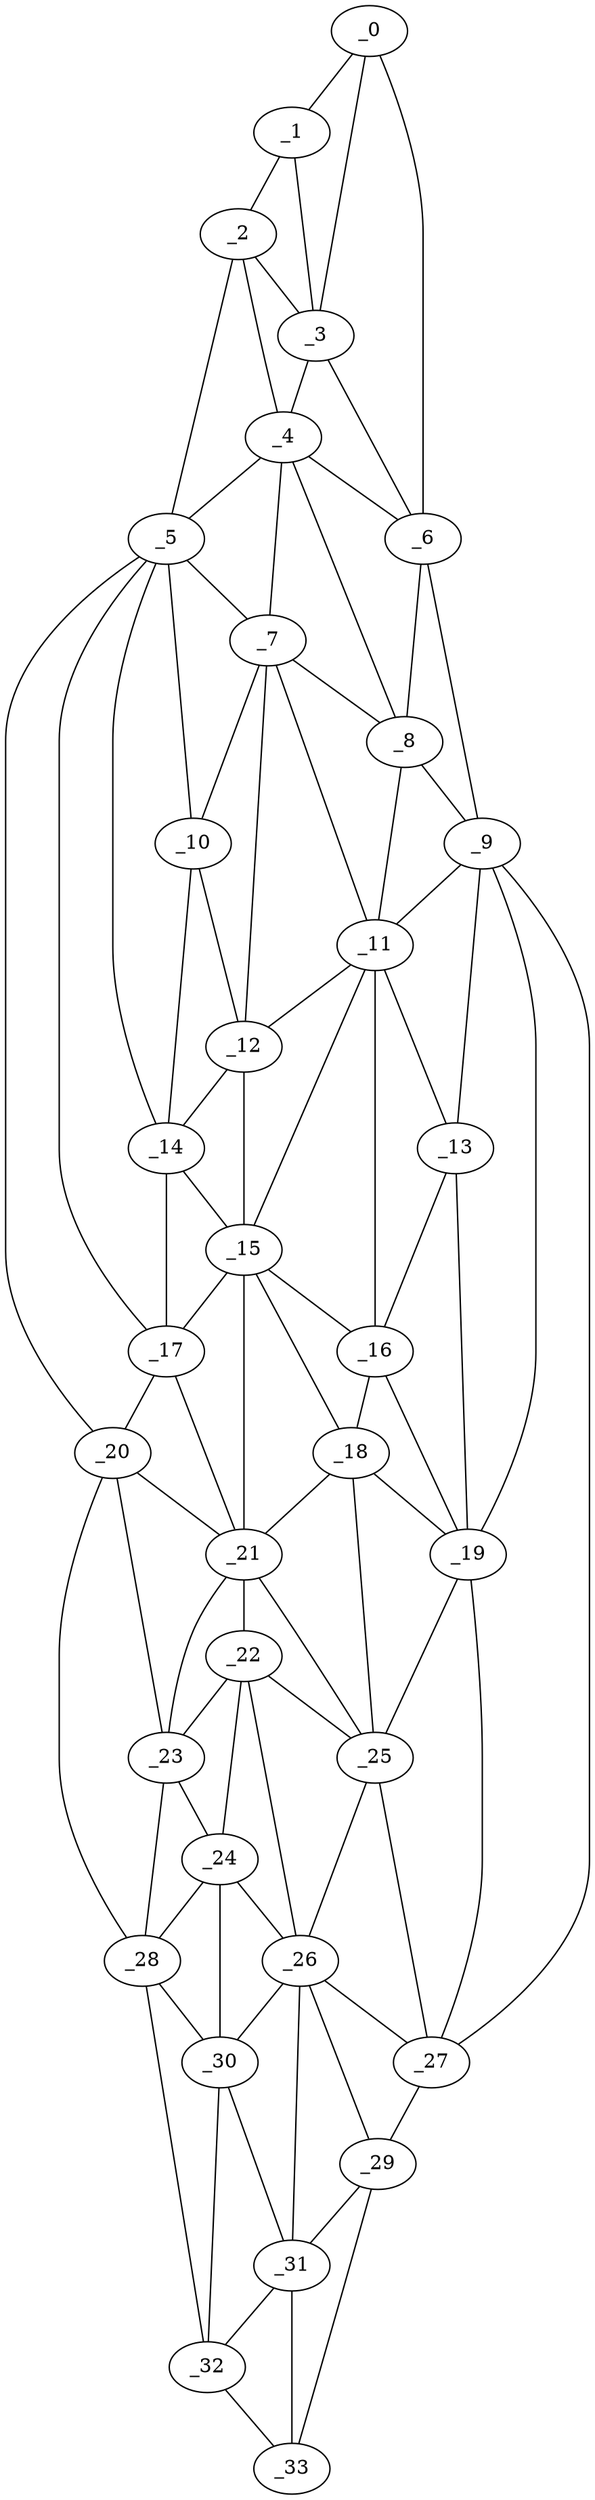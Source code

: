 graph "obj6__330.gxl" {
	_0	 [x=5,
		y=73];
	_1	 [x=6,
		y=65];
	_0 -- _1	 [valence=1];
	_3	 [x=17,
		y=73];
	_0 -- _3	 [valence=1];
	_6	 [x=33,
		y=87];
	_0 -- _6	 [valence=1];
	_2	 [x=13,
		y=59];
	_1 -- _2	 [valence=1];
	_1 -- _3	 [valence=2];
	_2 -- _3	 [valence=2];
	_4	 [x=23,
		y=71];
	_2 -- _4	 [valence=2];
	_5	 [x=24,
		y=55];
	_2 -- _5	 [valence=1];
	_3 -- _4	 [valence=1];
	_3 -- _6	 [valence=1];
	_4 -- _5	 [valence=2];
	_4 -- _6	 [valence=2];
	_7	 [x=39,
		y=61];
	_4 -- _7	 [valence=1];
	_8	 [x=39,
		y=79];
	_4 -- _8	 [valence=2];
	_5 -- _7	 [valence=2];
	_10	 [x=50,
		y=51];
	_5 -- _10	 [valence=2];
	_14	 [x=63,
		y=45];
	_5 -- _14	 [valence=2];
	_17	 [x=71,
		y=42];
	_5 -- _17	 [valence=1];
	_20	 [x=81,
		y=38];
	_5 -- _20	 [valence=1];
	_6 -- _8	 [valence=1];
	_9	 [x=43,
		y=91];
	_6 -- _9	 [valence=1];
	_7 -- _8	 [valence=2];
	_7 -- _10	 [valence=1];
	_11	 [x=51,
		y=74];
	_7 -- _11	 [valence=1];
	_12	 [x=52,
		y=60];
	_7 -- _12	 [valence=1];
	_8 -- _9	 [valence=2];
	_8 -- _11	 [valence=2];
	_9 -- _11	 [valence=1];
	_13	 [x=58,
		y=82];
	_9 -- _13	 [valence=2];
	_19	 [x=72,
		y=79];
	_9 -- _19	 [valence=1];
	_27	 [x=105,
		y=76];
	_9 -- _27	 [valence=1];
	_10 -- _12	 [valence=2];
	_10 -- _14	 [valence=1];
	_11 -- _12	 [valence=2];
	_11 -- _13	 [valence=2];
	_15	 [x=65,
		y=63];
	_11 -- _15	 [valence=2];
	_16	 [x=65,
		y=76];
	_11 -- _16	 [valence=1];
	_12 -- _14	 [valence=1];
	_12 -- _15	 [valence=1];
	_13 -- _16	 [valence=2];
	_13 -- _19	 [valence=2];
	_14 -- _15	 [valence=2];
	_14 -- _17	 [valence=1];
	_15 -- _16	 [valence=2];
	_15 -- _17	 [valence=1];
	_18	 [x=71,
		y=66];
	_15 -- _18	 [valence=1];
	_21	 [x=84,
		y=55];
	_15 -- _21	 [valence=2];
	_16 -- _18	 [valence=2];
	_16 -- _19	 [valence=2];
	_17 -- _20	 [valence=2];
	_17 -- _21	 [valence=2];
	_18 -- _19	 [valence=2];
	_18 -- _21	 [valence=2];
	_25	 [x=96,
		y=73];
	_18 -- _25	 [valence=2];
	_19 -- _25	 [valence=1];
	_19 -- _27	 [valence=2];
	_20 -- _21	 [valence=1];
	_23	 [x=91,
		y=41];
	_20 -- _23	 [valence=1];
	_28	 [x=108,
		y=42];
	_20 -- _28	 [valence=1];
	_22	 [x=89,
		y=55];
	_21 -- _22	 [valence=1];
	_21 -- _23	 [valence=2];
	_21 -- _25	 [valence=1];
	_22 -- _23	 [valence=2];
	_24	 [x=95,
		y=49];
	_22 -- _24	 [valence=2];
	_22 -- _25	 [valence=2];
	_26	 [x=101,
		y=63];
	_22 -- _26	 [valence=2];
	_23 -- _24	 [valence=2];
	_23 -- _28	 [valence=2];
	_24 -- _26	 [valence=2];
	_24 -- _28	 [valence=1];
	_30	 [x=112,
		y=45];
	_24 -- _30	 [valence=2];
	_25 -- _26	 [valence=2];
	_25 -- _27	 [valence=2];
	_26 -- _27	 [valence=1];
	_29	 [x=111,
		y=73];
	_26 -- _29	 [valence=2];
	_26 -- _30	 [valence=1];
	_31	 [x=119,
		y=64];
	_26 -- _31	 [valence=1];
	_27 -- _29	 [valence=1];
	_28 -- _30	 [valence=1];
	_32	 [x=124,
		y=51];
	_28 -- _32	 [valence=1];
	_29 -- _31	 [valence=1];
	_33	 [x=125,
		y=59];
	_29 -- _33	 [valence=1];
	_30 -- _31	 [valence=2];
	_30 -- _32	 [valence=1];
	_31 -- _32	 [valence=1];
	_31 -- _33	 [valence=2];
	_32 -- _33	 [valence=1];
}
